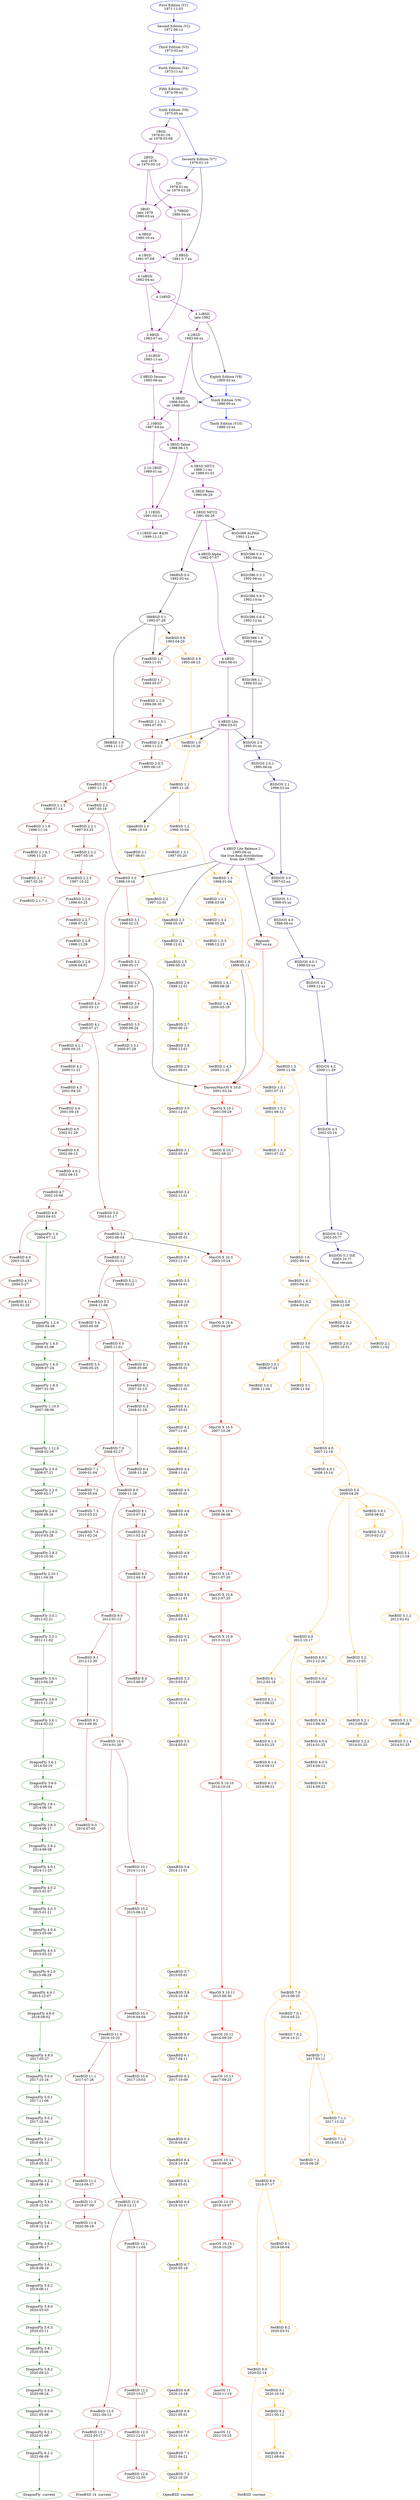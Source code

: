 # Copyright (c) 2022
#   zmbsdtree <arales.p@gmail.com>
#
digraph unix_bsd_tree {
  rankdir=TB
  node [shape=oval]

  subgraph att_unix{
    node [
      color = blue
    ];
    edge [
      color = blue
    ];
    v1   [label="First Edition (V1)\n1971-11-03"]
    v2   [label="Second Edition (V2)\n1972-06-12"]
    v3   [label="Third Edition (V3)\n1973-02-xx"]
    v4   [label="Forth Edition (V4)\n1973-11-xx"]
    v5   [label="Fifth Edition (V5)\n1974-06-xx"]
    v6   [label="Sixth Edition (V6)\n1975-05-xx"]
    v7   [label="Seventh Edition (V7)\n1979-01-10"]
    v8   [label="Eighth Edition (V8)\n1985-02-xx"]
    v9   [label="Ninth Edition (V9)\n1986-09-xx"]
    v10  [label="Tenth Edition (V10)\n1989-10-xx"]

    v1 -> v2 -> v3 -> v4 -> v5 -> v6 -> v7
    v8 -> v9 -> v10
  }

  subgraph Berkeley_Software_Distribution{
    node [
      color = webpurple
    ];
    edge [
      color = webpurple
    ];

    _1BSD              [label="1BSD\n1978-01-16\nor 1978-03-09"]
    _2BSD              [label="2BSD\n mid 1978\nor 1979-05-10"]
    _2_79BSD           [label="2.79BSD\n1980-04-xx"]
    _2_8BSD            [label="2.8BSD\n1981-0 7-xx"]
 #  _2_8_1BSD         [label="2.8.1BSD\n1982-01-xx"]
    _2_9BSD            [label="2.9BSD\n1983-07-xx"]
    _2_9_1BSD          [label="2.91BSD\n1983-11-xx"]
    _2_9BSD_Seismo     [label="2.9BSD-Seismo\n1985-08-xx"]
    _2_10BSD           [label="2.10BSD\n1987-04-xx"]
    _2_10_1BSD         [label="2.10.1BSD\n1989-01-xx"]
    _2_11BSD           [label="2.11BSD\n1991-03-14"]
    _2_11BSDrev430     [label="2.11BSD rev #430\n1999-12-13"]
    _32v               [label="32v\n1978-01-xx\nor 1979-03-26"]
    _3BSD              [label="3BSD\nlate 1979\n1980-03-xx"]
    _4_0BSD            [label="4.0BSD\n1980-10-xx"]
    _4_1BSD            [label="4.1BSD\n1981-07-08"]
    _4_1aBSD           [label="4.1aBSD\n1982-04-xx"]
    _4_1bBSD           [label="4.1bBSD"]
    _4_1cBSD           [label="4.1cBSD\nlate 1982"]
    _4_2BSD            [label="4.2BSD\n1983-09-xx"]
    _4_3BSD            [label="4.3BSD\n1986-04-05\nor 1986-06-xx"]
    _4_3BSDTa          [label="4.3BSD Tahoe\n1988-06-15"]
    _4_3BSD_NET1       [label="4.3BSD NET/1\n1988-11-xx\nor 1989-01-01"]
    _4_3BSD_Reno       [label="4.3BSD Reno\n1990-06-29"]
    _4_3BSD_NET2       [label="4.3BSD NET/2\n1991-06-28"]

    _1BSD -> _2BSD -> _2_79BSD -> _2_8BSD -> _2_9BSD -> _2_9_1BSD -> _2_9BSD_Seismo -> _2_10BSD -> _2_10_1BSD -> _2_11BSD -> _2_11BSDrev430
  _2BSD -> _3BSD
  _32v -> _3BSD -> _4_0BSD -> _4_1BSD -> _4_1aBSD -> _4_1bBSD -> _4_1cBSD -> _4_2BSD -> _4_3BSD -> _4_3BSDTa -> _4_3BSD_NET1 -> _4_3BSD_Reno -> _4_3BSD_NET2
  _4_1BSD -> _2_8BSD
  _4_1aBSD -> _2_9BSD
  _4_3BSD -> _2_10BSD
  _2_10BSD -> _4_3BSDTa
  _4_3BSDTa -> _2_11BSD
  _4_3BSD_NET2 -> _4_4BSDA -> _4_4BSD -> _4_4BSDLite -> _4_4BSDLiteR2
  }
  
  subgraph NetBSD_tree {
    node [
      color = orange
    ];
    edge [
      color = orange
    ];

    NetBSD_0_8         [label="NetBSD 0.8\n1993-04-20"]
    NetBSD_0_9         [label="NetBSD 0.9\n1993-08-23"]
    NetBSD_1_0         [label="NetBSD 1.0\n1994-10-26"]
    NetBSD_1_1	       [label="NetBSD 1.1\n1995-11-26"]
    NetBSD_1_2	       [label="NetBSD 1.2\n1996-10-04"]
    NetBSD_1_2_1	     [label="NetBSD 1.2.1\n1997-05-20"]
    NetBSD_1_3	       [label="NetBSD 1.3\n1998-01-04"]
    NetBSD_1_3_1	     [label="NetBSD 1.3.1\n1998-03-09"]
    NetBSD_1_3_2	     [label="NetBSD 1.3.2\n1998-05-29"]
    NetBSD_1_3_3	     [label="NetBSD 1.3.3\n1998-12-23"]
    NetBSD_1_4	       [label="NetBSD 1.4\n1999-05-12"]
    NetBSD_1_4_1	     [label="NetBSD 1.4.1\n1999-08-26"]
    NetBSD_1_4_2	     [label="NetBSD 1.4.2\n2000-03-19"]
    NetBSD_1_4_3	     [label="NetBSD 1.4.3\n2000-11-25"]
    NetBSD_1_5	       [label="NetBSD 1.5\n2000-12-06"]
    NetBSD_1_5_1	     [label="NetBSD 1.5.1\n2001-07-11"]
    NetBSD_1_5_2	     [label="NetBSD 1.5.2\n2001-09-13"]
    NetBSD_1_5_3	     [label="NetBSD 1.5.3\n2001-07-22"]
    NetBSD_1_6	       [label="NetBSD 1.6\n2002-09-14"]
    NetBSD_1_6_1	     [label="NetBSD 1.6.1\n2003-04-21"]
    NetBSD_1_6_2	     [label="NetBSD 1.6.2\n2004-03-01"]
    NetBSD_2_0  	     [label="NetBSD 2.0\n2004-12-09"]
    NetBSD_2_0_2	     [label="NetBSD 2.0.2\n2005-04-14"]
    NetBSD_2_0_3	     [label="NetBSD 2.0.3\n2005-10-31"]
    NetBSD_2_1	       [label="NetBSD 2.1\n2005-11-02"]
    NetBSD_3_0	       [label="NetBSD 3.0\n2005-11-02"]
    NetBSD_3_0_1	     [label="NetBSD 3.0.1\n2006-07-24"]
    NetBSD_3_0_2	     [label="NetBSD 3.0.2\n2006-11-04"]
    NetBSD_3_1	       [label="NetBSD 3.1\n2006-11-04"]
    NetBSD_4_0	       [label="NetBSD 4.0\n2007-12-19"]
    NetBSD_4_0_1	     [label="NetBSD 4.0.1\n2008-10-14"]
    NetBSD_5_0	       [label="NetBSD 5.0\n2009-04-29"]
    NetBSD_5_0_1	     [label="NetBSD 5.0.1\n2009-08-02"]
    NetBSD_5_0_2	     [label="NetBSD 5.0.2\n2010-02-12"]
    NetBSD_5_1	       [label="NetBSD 5.1\n2010-11-19"]
    NetBSD_5_1_2	     [label="NetBSD 5.1.2\n2012-02-02"]
    NetBSD_6_0	       [label="NetBSD 6.0\n2012-10-17"]
    NetBSD_5_2	       [label="NetBSD 5.2\n2012-12-03"]   
    NetBSD_6_0_1	     [label="NetBSD 6.0.1\n2012-12-26"]
    NetBSD_6_0_2	     [label="NetBSD 6.0.2\n2013-05-18"]
    NetBSD_6_1	       [label="NetBSD 6.1\n2012-03-18"]
    NetBSD_6_1_1	     [label="NetBSD 6.1.1\n2013-08-22"]
    NetBSD_5_1_3	     [label="NetBSD 5.1.3\n2013-09-29"]
    NetBSD_5_2_1	     [label="NetBSD 5.2.1\n2013-09-29"]
    NetBSD_6_0_3	     [label="NetBSD 6.0.3\n2013-09-30"]
    NetBSD_6_1_2	     [label="NetBSD 6.1.1\n2013-09-30"]
    NetBSD_5_1_4	     [label="NetBSD 5.1.4\n2014-01-25"]
    NetBSD_5_2_2	     [label="NetBSD 5.2.2\n2014-01-25"]
    NetBSD_6_0_4	     [label="NetBSD 6.0.4\n2014-01-25"]
    NetBSD_6_1_3	     [label="NetBSD 6.1.3\n2014-01-25"]
    NetBSD_6_0_5	     [label="NetBSD 6.0.5\n2014-04-12"]
    NetBSD_6_1_4	     [label="NetBSD 6.1.4\n2014-04-12"]
    NetBSD_6_0_6	     [label="NetBSD 6.0.6\n2014-09-22"]
    NetBSD_6_1_5	     [label="NetBSD 6.1.5\n2014-09-22"]
    NetBSD_7_0	       [label="NetBSD 7.0\n2015-09-25"]
    NetBSD_7_0_1	     [label="NetBSD 7.0.1\n2016-05-22"]
    NetBSD_7_0_2	     [label="NetBSD 7.0.2\n2016-10-21"]
    NetBSD_7_1	       [label="NetBSD 7.1\n2017-03-11"]
    NetBSD_7_1_1	     [label="NetBSD 7.1.1\n2017-12-22"]
    NetBSD_7_1_2	     [label="NetBSD 7.1.2\n2018-03-15"]
    NetBSD_8_0	       [label="NetBSD 8.0\n2018-07-17"]
    NetBSD_7_2	       [label="NetBSD 7.2\n2018-08-29"]
    NetBSD_8_1	       [label="NetBSD 8.1\n2019-06-04"]
    NetBSD_9_0	       [label="NetBSD 9.0\n2020-02-14"]
    NetBSD_8_2	       [label="NetBSD 8.2\n2020-03-31"]
    NetBSD_9_1	       [label="NetBSD 9.1\n2020-10-18"]
    NetBSD_9_2	       [label="NetBSD 9.2\n2021-05-12"]
    NetBSD_9_3	       [label="NetBSD 9.3\n2022-08-04"]

    NetBSD_current     [label="NetBSD -current"]

    NetBSD_0_8 -> NetBSD_0_9 -> NetBSD_1_0 -> NetBSD_1_1 -> NetBSD_1_2 -> NetBSD_1_2_1
    NetBSD_1_2 -> NetBSD_1_3 -> NetBSD_1_3_1 -> NetBSD_1_3_2 -> NetBSD_1_3_3
    NetBSD_1_3 -> NetBSD_1_4 -> NetBSD_1_4_1 -> NetBSD_1_4_2 -> NetBSD_1_4_3
    NetBSD_1_4 -> NetBSD_1_5
    NetBSD_1_5 -> NetBSD_1_5_1 -> NetBSD_1_5_2 -> NetBSD_1_5_3
    NetBSD_1_5 -> NetBSD_1_6 -> NetBSD_2_0
    NetBSD_1_6 -> NetBSD_1_6_1 -> NetBSD_1_6_2
    NetBSD_2_0 -> NetBSD_2_0_2 -> NetBSD_2_0_3
    NetBSD_2_0 -> NetBSD_2_1
    NetBSD_2_0 -> NetBSD_3_0 -> NetBSD_3_0_1 -> NetBSD_3_0_2
    NetBSD_3_0 -> NetBSD_4_0 -> NetBSD_5_0 -> NetBSD_6_0 -> NetBSD_7_0 -> NetBSD_8_0
    NetBSD_3_0 -> NetBSD_3_1
    NetBSD_4_0 -> NetBSD_4_0_1
    NetBSD_5_0 -> NetBSD_5_0_1 -> NetBSD_5_0_2
    NetBSD_5_0 -> NetBSD_5_1 -> NetBSD_5_1_2 -> NetBSD_5_1_3 -> NetBSD_5_1_4
    NetBSD_5_0 -> NetBSD_5_2 -> NetBSD_5_2_1 -> NetBSD_5_2_2
    NetBSD_6_0 -> NetBSD_6_0_1 -> NetBSD_6_0_2 -> NetBSD_6_0_3 -> NetBSD_6_0_4 ->	 NetBSD_6_0_5 -> NetBSD_6_0_6
    NetBSD_6_0 -> NetBSD_6_1 -> NetBSD_6_1_1 -> NetBSD_6_1_2 -> NetBSD_6_1_3 -> NetBSD_6_1_4 -> NetBSD_6_1_5
    NetBSD_7_0 -> NetBSD_7_0_1 -> NetBSD_7_0_2
    NetBSD_7_0 -> NetBSD_7_1 -> NetBSD_7_2
    NetBSD_7_1 -> NetBSD_7_1_1 -> NetBSD_7_1_2
    NetBSD_8_0 -> NetBSD_8_1 -> NetBSD_8_2
    NetBSD_9_0 -> NetBSD_9_1 -> NetBSD_9_2 -> NetBSD_9_3
    NetBSD_8_0 -> NetBSD_9_0 -> NetBSD_current
  }

  subgraph FreeBSD_tree {
    node [
      color = brown
    ];
    edge [
      color = brown
    ];

    FreeBSD_1_0        [label="FreeBSD 1.0\n1993-11-01"]
#   FreeBSD_1_0_2      [label="FreeBSD 1.0.2\n1993-11-14"]
    FreeBSD_1_1        [label="FreeBSD 1.1\n1994-05-07"]
    FreeBSD_1_1_5      [label="FreeBSD 1.1.5\n1994-06-30"]
    FreeBSD_1_1_5_1    [label="FreeBSD 1.1.5.1\n1994-07-05"]
    FreeBSD_2_0        [label="FreeBSD 2.0\n1994-11-23"]
    FreeBSD_2_0_5      [label="FreeBSD 2.0.5\n1995-06-10"]
    FreeBSD_2_1	       [label="FreeBSD 2.1\n1995-11-19"]
    FreeBSD_2_1_5	     [label="FreeBSD 2.1.5\n1996-07-14"]
    FreeBSD_2_1_6	     [label="FreeBSD 2.1.6\n1996-11-16"]
    FreeBSD_2_1_6_1    [label="FreeBSD 2.1.6.1\n1996-11-25"]
    FreeBSD_2_1_7	     [label="FreeBSD 2.1.7\n1997-02-20"]
    FreeBSD_2_1_7_1    [label="FreeBSD 2.1.7.1"]
    FreeBSD_2_2	       [label="FreeBSD 2.2\n1997-03-16"]
    FreeBSD_2_2_1	     [label="FreeBSD 2.2.1\n1997-03-25"]
    FreeBSD_2_2_2	     [label="FreeBSD 2.2.2\n1997-05-16"]
    FreeBSD_2_2_5	     [label="FreeBSD 2.2.5\n1997-10-22"]
    FreeBSD_2_2_6	     [label="FreeBSD 2.2.6\n1998-03-25"]
    FreeBSD_2_2_7	     [label="FreeBSD 2.2.7\n1998-07-22"]
    FreeBSD_3_0	       [label="FreeBSD 3.0\n1998-10-16"]
    FreeBSD_2_2_8	     [label="FreeBSD 2.2.8\n1998-11-29"]
    FreeBSD_3_1	       [label="FreeBSD 3.1\n1999-02-15"]
    FreeBSD_3_2	       [label="FreeBSD 3.2\n1999-05-17"]
    FreeBSD_3_3	       [label="FreeBSD 3.3\n1999-09-17"]
    FreeBSD_3_4	       [label="FreeBSD 3.4\n1999-12-20"]
    FreeBSD_4_0	       [label="FreeBSD 4.0\n2000-03-13"]
    FreeBSD_3_5	       [label="FreeBSD 3.5\n2000-06-24"]
    FreeBSD_4_1	       [label="FreeBSD 4.1\n2000-07-27"]
    FreeBSD_3_5_1	     [label="FreeBSD 3.5.1\n2000-07-28"]
    FreeBSD_4_1_1	     [label="FreeBSD 4.1.1\n2000-09-25"]
    FreeBSD_4_2	       [label="FreeBSD 4.2\n2000-11-21"]
    FreeBSD_4_3	       [label="FreeBSD 4.3\n2001-04-20"]
    FreeBSD_4_4	       [label="FreeBSD 4.4\n2001-09-18"]
    FreeBSD_4_5	       [label="FreeBSD 4.5\n2002-01-29"]
    FreeBSD_4_6	       [label="FreeBSD 4.6\n2002-06-15"]
    FreeBSD_4_6_2	     [label="FreeBSD 4.6.2\n2002-08-15"]
    FreeBSD_4_7	       [label="FreeBSD 4.7\n2002-10-08"]
    FreeBSD_5_0	       [label="FreeBSD 5.0\n2003-01-17"]
    FreeBSD_4_8	       [label="FreeBSD 4.8\n2003-04-03"]
    FreeBSD_5_1	       [label="FreeBSD 5.1\n2003-06-04"]
    FreeBSD_4_9	       [label="FreeBSD 4.9\n2003-10-28"]
    FreeBSD_5_2	       [label="FreeBSD 5.2\n2004-01-12"]
    FreeBSD_5_2_1	     [label="FreeBSD 5.2.1\n2004-02-22"]
    FreeBSD_4_10	     [label="FreeBSD 4.10\n2004-5-27"]
    FreeBSD_5_3	       [label="FreeBSD 5.3\n2004-11-06"]
    FreeBSD_4_11	     [label="FreeBSD 4.11\n2005-01-25"]
    FreeBSD_5_4	       [label="FreeBSD 5.4\n2005-05-09"]
    FreeBSD_6_0	       [label="FreeBSD 6.0\n2005-11-01"]
    FreeBSD_2_2_9	     [label="FreeBSD 2.2.9\n2006-04-01"]
    FreeBSD_6_1	       [label="FreeBSD 6.1\n2006-05-08"]
    FreeBSD_5_5	       [label="FreeBSD 5.5\n2006-05-25"]
    FreeBSD_6_2	       [label="FreeBSD 6.2\n2007-01-15"]
    FreeBSD_6_3	       [label="FreeBSD 6.3\n2008-01-18"]
    FreeBSD_7_0	       [label="FreeBSD 7.0\n2008-02-27"]
    FreeBSD_6_4	       [label="FreeBSD 6.4\n2008-11-28"]
    FreeBSD_7_1	       [label="FreeBSD 7.1\n2009-01-04"]    
    FreeBSD_7_2	       [label="FreeBSD 7.2\n2009-05-04"]
    FreeBSD_8_0	       [label="FreeBSD 8.0\n2009-11-26"]
    FreeBSD_7_3	       [label="FreeBSD 7.3\n2010-03-23"]
    FreeBSD_8_1	       [label="FreeBSD 8.1\n2010-07-24"]
    FreeBSD_7_4	       [label="FreeBSD 7.4\n2011-02-24"]
    FreeBSD_8_2	       [label="FreeBSD 8.2\n2011-02-24"]
    FreeBSD_9_0	       [label="FreeBSD 9.0\n2012-01-12"]
    FreeBSD_9_1	       [label="FreeBSD 9.1\n2012-12-30"]
    FreeBSD_8_3	       [label="FreeBSD 8.3\n2012-04-18"]
    FreeBSD_8_4	       [label="FreeBSD 8.4\n2013-06-07"]
    FreeBSD_9_2	       [label="FreeBSD 9.2\n2013-09-30"]
    FreeBSD_10_0	     [label="FreeBSD 10.0\n2014-01-20"]
    FreeBSD_9_3	       [label="FreeBSD 9.3\n2014-07-05"]
    FreeBSD_10_1	     [label="FreeBSD 10.1\n2014-11-14"]
    FreeBSD_10_2	     [label="FreeBSD 10.2\n2015-08-13"]
    FreeBSD_10_3	     [label="FreeBSD 10.3\n2016-04-04"]
    FreeBSD_11_0	     [label="FreeBSD 11.0\n2016-10-10"]
    FreeBSD_11_1	     [label="FreeBSD 11.1\n2017-07-26"]
    FreeBSD_10_4	     [label="FreeBSD 10.4\n2017-10-03"]
    FreeBSD_11_2	     [label="FreeBSD 11.2\n2018-06-27"]
    FreeBSD_12_0	     [label="FreeBSD 12.0\n2018-12-11"]
    FreeBSD_11_3	     [label="FreeBSD 11.3\n2019-07-09"]
    FreeBSD_12_1	     [label="FreeBSD 12.1\n2019-11-04"]
    FreeBSD_11_4	     [label="FreeBSD 11.4\n2020-06-16"]
    FreeBSD_12_2	     [label="FreeBSD 12.2\n2020-10-27"]
    FreeBSD_13_0	     [label="FreeBSD 13.0\n2021-04-13"]
    FreeBSD_12_3	     [label="FreeBSD 12.3\n2021-12-01"]
    FreeBSD_13_1	     [label="FreeBSD 13.1\n2022-05-17"]
    FreeBSD_12_4	     [label="FreeBSD 12.4\n2022-12-05"]

    FreeBSD_current    [label="FreeBSD 14 -current"]

    FreeBSD_1_0 -> FreeBSD_1_1 -> FreeBSD_1_1_5 -> FreeBSD_1_1_5_1 -> FreeBSD_2_0 -> FreeBSD_2_0_5 -> FreeBSD_2_1
    FreeBSD_2_1 -> FreeBSD_2_1_5 -> FreeBSD_2_1_6 -> FreeBSD_2_1_6_1 -> FreeBSD_2_1_7 -> FreeBSD_2_1_7_1
    FreeBSD_2_1 -> FreeBSD_2_2
    FreeBSD_2_2 -> FreeBSD_2_2_1 -> FreeBSD_2_2_2 -> FreeBSD_2_2_5 -> FreeBSD_2_2_6 -> FreeBSD_2_2_7 -> FreeBSD_2_2_8 -> FreeBSD_2_2_9
    FreeBSD_2_2 -> FreeBSD_3_0 -> FreeBSD_3_1 -> FreeBSD_3_2 -> FreeBSD_3_3 -> FreeBSD_3_4 -> FreeBSD_3_5 -> FreeBSD_3_5_1
    FreeBSD_3_0 -> FreeBSD_4_0 -> FreeBSD_4_1 -> FreeBSD_4_1_1 -> FreeBSD_4_2
    FreeBSD_4_2 -> FreeBSD_4_3 ->FreeBSD_4_4 -> FreeBSD_4_5 -> FreeBSD_4_6 -> FreeBSD_4_6_2 -> FreeBSD_4_7 -> FreeBSD_4_8 -> FreeBSD_4_9 -> FreeBSD_4_10 -> FreeBSD_4_11
    FreeBSD_4_1 -> FreeBSD_5_0 -> FreeBSD_5_1 -> FreeBSD_5_2 -> FreeBSD_5_2_1
    FreeBSD_5_2 -> FreeBSD_5_3 -> FreeBSD_5_4 -> FreeBSD_5_5
    FreeBSD_5_3 -> FreeBSD_6_0 -> FreeBSD_6_1 -> FreeBSD_6_2 -> FreeBSD_6_3 -> FreeBSD_6_4
    FreeBSD_6_0 -> FreeBSD_7_0 -> FreeBSD_8_0 -> FreeBSD_9_0
    FreeBSD_7_0 -> FreeBSD_7_1 -> FreeBSD_7_2 -> FreeBSD_7_3 -> FreeBSD_7_4
    FreeBSD_8_0 -> FreeBSD_8_1 -> FreeBSD_8_2 -> FreeBSD_8_3 -> FreeBSD_8_4
    FreeBSD_9_0 -> FreeBSD_9_1
    FreeBSD_9_1 -> FreeBSD_9_2 -> FreeBSD_9_3
    FreeBSD_9_0 -> FreeBSD_10_0 -> FreeBSD_10_1 -> FreeBSD_10_2 -> FreeBSD_10_3 -> FreeBSD_10_4
    FreeBSD_10_0 -> FreeBSD_11_0 -> FreeBSD_11_1 -> FreeBSD_11_2 -> FreeBSD_11_3 -> FreeBSD_11_4
    FreeBSD_11_0 -> FreeBSD_12_0 -> FreeBSD_13_0 -> FreeBSD_13_1 -> FreeBSD_current
    FreeBSD_12_0 -> FreeBSD_12_1 -> FreeBSD_12_2 -> FreeBSD_12_3 -> FreeBSD_12_4
  }

  subgraph OpenBSD_tree {
    node [
      color = yellow3
    ];
    edge [
      color = yellow3
    ];

    OpenBSD_2_0	      [label="OpenBSD 2.0\n1996-10-18"]
    OpenBSD_2_1	      [label="OpenBSD 2.1\n1997-06-01"]
    OpenBSD_2_2	      [label="OpenBSD 2.2\n1997-12-01"]
    OpenBSD_2_3	      [label="OpenBSD 2.3\n1998-05-19"]
    OpenBSD_2_4	      [label="OpenBSD 2.4\n1998-12-01"]
    OpenBSD_2_5	      [label="OpenBSD 2.5\n1999-05-19"]
    OpenBSD_2_6	      [label="OpenBSD 2.6\n1999-12-01"]
    OpenBSD_2_7	      [label="OpenBSD 2.7\n2000-06-15"]
    OpenBSD_2_8	      [label="OpenBSD 2.8\n2000-12-01"]
    OpenBSD_2_9	      [label="OpenBSD 2.9\n2001-06-01"]
    OpenBSD_3_0	      [label="OpenBSD 3.0\n2001-12-01"]
    OpenBSD_3_1	      [label="OpenBSD 3.1\n2002-05-19"] 
    OpenBSD_3_2	      [label="OpenBSD 3.2\n2002-11-01"]
    OpenBSD_3_3	      [label="OpenBSD 3.3\n2003-05-01"]
    OpenBSD_3_4	      [label="OpenBSD 3.4\n2003-11-01"]
    OpenBSD_3_5	      [label="OpenBSD 3.5\n2004-04-01"]
    OpenBSD_3_6	      [label="OpenBSD 3.6\n2004-10-29"]
    OpenBSD_3_7	      [label="OpenBSD 3.7\n2004-05-19"]
    OpenBSD_3_8	      [label="OpenBSD 3.8\n2005-11-01"]
    OpenBSD_3_9	      [label="OpenBSD 3.9\n2006-05-01"]
    OpenBSD_4_0	      [label="OpenBSD 4.0\n2006-11-01"]
    OpenBSD_4_1	      [label="OpenBSD 4.1\n2007-05-01"]
    OpenBSD_4_2	      [label="OpenBSD 4.2\n2007-11-01"]
    OpenBSD_4_3	      [label="OpenBSD 4.2\n2008-05-01"]
    OpenBSD_4_4	      [label="OpenBSD 4.4\n2008-11-01"]
    OpenBSD_4_5	      [label="OpenBSD 4.5\n2008-05-01"]
    OpenBSD_4_6	      [label="OpenBSD 4.6\n2009-10-18"]
    OpenBSD_4_7	      [label="OpenBSD 4.7\n2010-05-19"]
    OpenBSD_4_8	      [label="OpenBSD 4.8\n2010-11-01"]
    OpenBSD_4_9	      [label="OpenBSD 4.8\n2011-05-01"]
    OpenBSD_5_0	      [label="OpenBSD 5.0\n2011-11-01"]
    OpenBSD_5_1	      [label="OpenBSD 5.1\n2012-05-01"]
    OpenBSD_5_2	      [label="OpenBSD 5.2\n2012-11-01"]
    OpenBSD_5_3	      [label="OpenBSD 5.3\n2013-05-01"]
    OpenBSD_5_4	      [label="OpenBSD 5.4\n2013-11-01"]
    OpenBSD_5_5	      [label="OpenBSD 5.5\n2014-05-01"]
    OpenBSD_5_6	      [label="OpenBSD 5.6\n2014-11-01"]
    OpenBSD_5_7	      [label="OpenBSD 5.7\n2015-05-01"]
    OpenBSD_5_8	      [label="OpenBSD 5.8\n2015-10-18"]
    OpenBSD_5_9	      [label="OpenBSD 5.9\n2016-03-29"]
    OpenBSD_6_0	      [label="OpenBSD 6.0\n2016-09-01"]
    OpenBSD_6_1	      [label="OpenBSD 6.1\n2017-04-11"]
    OpenBSD_6_2	      [label="OpenBSD 6.2\n2017-10-09"]
    OpenBSD_6_3	      [label="OpenBSD 6.3\n2018-04-02"]
    OpenBSD_6_4	      [label="OpenBSD 6.4\n2018-10-18"]
    OpenBSD_6_5	      [label="OpenBSD 6.5\n2019-05-01"]
    OpenBSD_6_6	      [label="OpenBSD 6.6\n2019-10-17"]
    OpenBSD_6_7	      [label="OpenBSD 6.7\n2020-05-19"]
    OpenBSD_6_8	      [label="OpenBSD 6.8\n2020-10-18"]
    OpenBSD_6_9	      [label="OpenBSD 6.9\n2021-05-01"]
    OpenBSD_7_0	      [label="OpenBSD 7.0\n2021-10-14"]
    OpenBSD_7_1	      [label="OpenBSD 7.1\n2022-04-21"]
    OpenBSD_7_2	      [label="OpenBSD 7.2\n2022-10-20"]

    OpenBSD_current   [label="OpenBSD -current"]

    OpenBSD_2_0 -> OpenBSD_2_1 -> OpenBSD_2_2 -> OpenBSD_2_3
    OpenBSD_2_3 -> OpenBSD_2_4 -> OpenBSD_2_5 -> OpenBSD_2_6 -> OpenBSD_2_7 -> OpenBSD_2_8
    OpenBSD_2_8 -> OpenBSD_2_9 -> OpenBSD_3_0 -> OpenBSD_3_1 -> OpenBSD_3_2 -> OpenBSD_3_3 -> OpenBSD_3_4 -> OpenBSD_3_5 -> OpenBSD_3_6 -> OpenBSD_3_7 -> OpenBSD_3_8 -> OpenBSD_3_9 -> OpenBSD_4_0
    OpenBSD_4_0 -> OpenBSD_4_1 -> OpenBSD_4_2 -> OpenBSD_4_3 -> OpenBSD_4_4 -> OpenBSD_4_5 -> OpenBSD_4_6 -> OpenBSD_4_7 -> OpenBSD_4_8 -> OpenBSD_4_9 -> OpenBSD_5_0 -> OpenBSD_5_1 -> OpenBSD_5_2
    OpenBSD_5_2 -> OpenBSD_5_3 -> OpenBSD_5_4 -> OpenBSD_5_5 -> OpenBSD_5_6 -> OpenBSD_5_7 -> OpenBSD_5_8 -> OpenBSD_5_9 -> OpenBSD_6_0
    OpenBSD_6_0 -> OpenBSD_6_1 -> OpenBSD_6_2 -> OpenBSD_6_3 -> OpenBSD_6_4
    OpenBSD_6_4 -> OpenBSD_6_5 -> OpenBSD_6_6 -> OpenBSD_6_7 -> OpenBSD_6_8 -> OpenBSD_6_9 -> OpenBSD_7_0 -> OpenBSD_7_1 -> OpenBSD_7_2 -> OpenBSD_current
  
  }


  subgraph DragonFly_BSD_tree {
    node [
      color = forestgreen
    ];
    edge [
      color = forestgreen
    ];

    DragonFly_1_0	     [label="DragonFly 1.0\n2004-07-12"]
    DragonFly_1_2_0    [label="DragonFly 1.2.0\n2005-04-08"]
    DragonFly_1_4_0    [label="DragonFly 1.4.0\n2006-01-08"]
    DragonFly_1_6_0    [label="DragonFly 1.6.0\n2006-07-24"]
    DragonFly_1_8_0    [label="DragonFly 1.8.0\n2007-01-30"]
    DragonFly_1_10_0   [label="DragonFly 1.10.0\n2007-08-06"]
    DragonFly_1_12_0   [label="DragonFly 1.12.0\n2008-02-26"]
    DragonFly_2_0_0    [label="DragonFly 2.0.0\n2008-07-21"]
    DragonFly_2_2_0    [label="DragonFly 2.2.0\n2009-02-17"] 
    DragonFly_2_4_0    [label="DragonFly 2.4.0\n2009-09-16"]
    DragonFly_2_6_0    [label="DragonFly 2.6.0\n2010-03-28"]
    DragonFly_2_8_2    [label="DragonFly 2.8.2\n2010-10-30"]
    DragonFly_2_10_1   [label="DragonFly 2.10.1\n2011-04-26"]
    DragonFly_3_0_1    [label="DragonFly 3.0.1\n2012-02-21"]
    DragonFly_3_2_1    [label="DragonFly 3.2.1\n2012-11-02"]
    DragonFly_3_4_1    [label="DragonFly 3.4.1\n2013-04-29"]
    DragonFly_3_6_0    [label="DragonFly 3.6.0\n2013-11-25"]
    DragonFly_3_6_1    [label="DragonFly 3.6.1\n2014-02-22"]
    DragonFly_3_6_2    [label="DragonFly 3.6.2\n2014-04-10"]
    DragonFly_3_8_0    [label="DragonFly 3.8.0\n2014-06-04"]
    DragonFly_3_8_1    [label="DragonFly 3.8.1\n2014-06-16"]
    DragonFly_3_6_3    [label="DragonFly 3.6.3\n2014-06-17"]
    DragonFly_3_8_2    [label="DragonFly 3.8.2\n2014-08-08"]
    DragonFly_4_0_1    [label="DragonFly 4.0.1\n2014-11-25"]
    DragonFly_4_0_2    [label="DragonFly 4.0.2\n2015-01-07"]
    DragonFly_4_0_3    [label="DragonFly 4.0.3\n2015-01-21"]
    DragonFly_4_0_4    [label="DragonFly 4.0.4\n2015-03-09"]
    DragonFly_4_0_5    [label="DragonFly 4.0.5\n2015-03-23"]
    DragonFly_4_2_0    [label="DragonFly 4.2.0\n2015-06-29"]
    DragonFly_4_4_1    [label="DragonFly 4.4.1\n2015-12-07"]
    DragonFly_4_6_0    [label="DragonFly 4.6.0\n2016-08-02"]
    DragonFly_4_8_0    [label="DragonFly 4.8.0\n2017-03-27"]
    DragonFly_5_0_0    [label="DragonFly 5.0.0\n2017-10-16"]
    DragonFly_5_0_1    [label="DragonFly 5.0.1\n2017-11-06"]
    DragonFly_5_0_2    [label="DragonFly 5.0.2\n2017-12-04"]
    DragonFly_5_2_0    [label="DragonFly 5.2.0\n2018-04-10"]
    DragonFly_5_2_1    [label="DragonFly 5.2.1\n2018-05-20"]
    DragonFly_5_2_2    [label="DragonFly 5.2.2\n2018-06-18"]
    DragonFly_5_4_0    [label="DragonFly 5.4.0\n2018-12-03"]
    DragonFly_5_4_1    [label="DragonFly 5.4.1\n2018-12-24"]
    DragonFly_5_6_0	   [label="DragonFly 5.6.0\n2019-06-17"]
    DragonFly_5_6_1    [label="DragonFly 5.6.1\n2019-06-19"]
    DragonFly_5_6_2    [label="DragonFly 5.6.2\n2019-08-11"]
    DragonFly_5_8_0    [label="DragonFly 5.8.0\n2020-03-03"]
    DragonFly_5_6_3    [label="DragonFly 5.6.3\n2020-03-11"]
    DragonFly_5_8_1    [label="DragonFly 5.8.1\n2020-05-06"]
    DragonFly_5_8_2    [label="DragonFly 5.8.2\n2020-09-23"]
    DragonFly_5_8_3    [label="DragonFly 5.8.3\n2020-09-24"]
    DragonFly_6_0_0    [label="DragonFly 6.0.0\n2021-05-08"]
    DragonFly_6_2_1    [label="DragonFly 6.2.1\n2022-01-09"]
    DragonFly_6_2_2    [label="DragonFly 6.2.2\n2022-06-09"]

    DragonFly_current  [label="DragonFly -current"]

    DragonFly_1_0 -> DragonFly_1_2_0 -> DragonFly_1_4_0 -> DragonFly_1_6_0
    DragonFly_1_6_0 -> DragonFly_1_8_0 -> DragonFly_1_10_0 -> DragonFly_1_12_0 -> DragonFly_2_0_0 -> DragonFly_2_2_0 -> DragonFly_2_4_0 -> DragonFly_2_6_0
    DragonFly_2_6_0 -> DragonFly_2_8_2 -> DragonFly_2_10_1 -> DragonFly_3_0_1 -> DragonFly_3_2_1
    DragonFly_3_2_1 -> DragonFly_3_4_1 -> DragonFly_3_6_0 -> DragonFly_3_6_1 -> DragonFly_3_6_2 -> DragonFly_3_8_0
    DragonFly_3_8_0 -> DragonFly_3_8_1 -> DragonFly_3_6_3 -> DragonFly_3_8_2 -> DragonFly_4_0_1
    DragonFly_4_0_1 -> DragonFly_4_0_2 -> DragonFly_4_0_3 -> DragonFly_4_0_4 -> DragonFly_4_0_5 -> DragonFly_4_2_0
    DragonFly_4_2_0 -> DragonFly_4_4_1 -> DragonFly_4_6_0 -> DragonFly_4_8_0 -> DragonFly_5_0_0
    DragonFly_5_0_0 ->  DragonFly_5_0_1 ->  DragonFly_5_0_2 -> DragonFly_5_2_0
    DragonFly_5_2_0 -> DragonFly_5_2_1 -> DragonFly_5_2_2
    DragonFly_5_2_2 -> DragonFly_5_4_0 -> DragonFly_5_4_1 -> DragonFly_5_6_0 -> DragonFly_5_6_1 -> DragonFly_5_6_2 -> DragonFly_5_8_0
    DragonFly_5_8_0 -> DragonFly_5_6_3 -> DragonFly_5_8_1 -> DragonFly_5_8_2 -> DragonFly_5_8_3 -> DragonFly_6_0_0 -> DragonFly_6_2_1 -> DragonFly_6_2_2 -> DragonFly_current
  }
  subgraph BSDOS_tree {
    node [
      color = navy
    ];
    edge [
      color = navy
    ];

    BSD_OS_2_0       [label="BSD/OS 2.0\n1995-01-xx"]
    BSD_OS_2_0_1     [label="BSD/OS 2.0.1\n1995-06-xx"]
    BSD_OS_2_1	     [label="BSD/OS 2.1\n1996-01-xx"]
    BSD_OS_3_0	     [label="BSD/OS 3.0\n1997-02-xx"]
    BSD_OS_3_1	     [label="BSD/OS 3.1\n1998-03-xx"]
    BSD_OS_4_0	     [label="BSD/OS 4.0\n1998-08-xx"]
    BSD_OS_4_0_1	   [label="BSD/OS 4.0.1\n1999-03-xx"]
    BSD_OS_4_1	     [label="BSD/OS 4.1\n1999-12-xx"]
    BSD_OS_4_2	     [label="BSD/OS 4.2\n2000-11-29"]
    BSD_OS_4_3	     [label="BSD/OS 4.3\n2002-03-14"]
    BSD_OS_5_0	     [label="BSD/OS 5.0\n2003-05-??"]
    BSD_OS_5_1	     [label="BSD/OS 5.1 ISE\n2003-10-??\nfinal version"]

    BSD_OS_2_0 -> BSD_OS_2_0_1 -> BSD_OS_2_1 -> BSD_OS_3_0 -> BSD_OS_3_1 
    BSD_OS_3_1 -> BSD_OS_4_0 -> BSD_OS_4_0_1 -> BSD_OS_4_1 -> BSD_OS_4_2
    BSD_OS_4_2 -> BSD_OS_4_3 -> BSD_OS_5_0 -> BSD_OS_5_1
  }


  subgraph Apple_com_tree {
    node [
      color = red
    ];
    edge [
      color = red
    ];

    Rhapsody	        [label="Rapsody\n1997-xx-xx"]
    MacOSX_10_0	      [label="Darwin/MacOS X 10.0\n2001-03-24"]
    MacOSX_10_1	      [label="MacOS X 10.1\n2001-09-29"]
    MacOSX_10_2	      [label="MacOS X 10.2\n2002-08-23"]
    MacOSX_10_3	      [label="MacOS X 10.3\n2003-10-24"] 
    MacOSX_10_4	      [label="MacOS X 10.4\n2005-04-29"]
    MacOSX_10_5	      [label="MacOS X 10.5\n2007-10-26"]
    MacOSX_10_6	      [label="MacOS X 10.6\n2009-06-08"]
    MacOSX_10_7	      [label="MacOS X 10.7\n2011-07-20"]
    MacOSX_10_8	      [label="MacOS X 10.8\n2012-07-25"]
    MacOSX_10_9	      [label="MacOS X 10.9\n2013-10-22"]
    MacOSX_10_10	    [label="MacOS X 10.10\n2014-10-16"]
    MacOSX_10_11	    [label="MacOS X 10.11\n2015-09-30"]
    macOS_10_12	      [label="macOS 10.12\n2016-09-20"]
    macOS_10_13	      [label="macOS 10.13\n2017-09-25"]
    macOS_10_14	      [label="macOS 10.14\n2018-09-24"]
    macOS_10_15	      [label="macOS 10.15\n2019-10-07"]
    macOS_10_15_1	    [label="macOS 10.15.1\n2019-10-29"]
    macOS_11	        [label="macOS 11\n2020-11-19"]
    macOS_12	        [label="macOS 12\n2021-10-25"]

    Rhapsody -> MacOSX_10_0
    MacOSX_10_0 -> MacOSX_10_1 -> MacOSX_10_2 -> MacOSX_10_3 -> MacOSX_10_4
    MacOSX_10_4 -> MacOSX_10_5 -> MacOSX_10_6 -> MacOSX_10_7 -> MacOSX_10_8
    MacOSX_10_8 -> MacOSX_10_9 -> MacOSX_10_10 -> MacOSX_10_11
    MacOSX_10_11 -> macOS_10_12 -> macOS_10_13 -> macOS_10_14 -> macOS_10_15 -> macOS_10_15_1 -> macOS_11 -> macOS_12
  }

  {rank = same; v7; _2BSD;}
  {rank = same; v8; _2_9BSD_Seismo;}
  {rank = same; v9; _4_3BSD; } 
  {rank = same; _2_79BSD; _3BSD;}
  {rank = same; _2_8BSD; _4_1BSD;} 
  {rank = same; _2_9BSD; _4_2BSD;}
  {rank = same; _2_10_1BSD; _4_3BSD_NET1;}
  {rank = same; _2_11BSD; _4_3BSD_NET2; }

  BSD386A            [label="BSD/386 ALPHA\n1991-12-xx"]
  _386BSD_0_0        [label="386BSD 0.0\n1992-02-xx"]
  BSD386_0_3_1       [label="BSD/386 0.3.1\n1992-04-xx"]
  BSD386_0_3_3       [label="BSD/386 0.3.3\n1992-06-xx"]
  _386BSD_0_1        [label="386BSD 0.1\n1992-07-28"]
  _4_4BSDA           [label="4.4BSD Alpha\n1992-07-07"]
  BSD386_0_9_3       [label="BSD/386 0.9.3\n1992-10-xx"]
  BSD386_0_9_4       [label="BSD/386 0.9.4\n1992-12-xx"]
  BSD386_1_0         [label="BSD/386 1.0\n1993-03-xx"]
  _4_4BSD            [label="4.4BSD\n1993-06-01"]
 
  {rank = same; BSD386_1_0; NetBSD_0_8}
  {rank = same; _4_4BSD; NetBSD_0_9;}

  BSD386_1_1         [label="BSD/386 1.1\n1994-02-xx"]
  _4_4BSDLite        [label="4.4BSD Lite\n1994-03-01"]
  _386BSD_1_0        [label="386BSD 1.0\n1994-11-12"]
 
  {rank = same; NetBSD_1_0; _386BSD_1_0; FreeBSD_2_0; }
  _4_4BSDLiteR2      [label="4.4BSD Lite Release 2\n1995-06-xx\nthe true final distribution\n from the CSRG"]
 
  {rank = same; FreeBSD_2_1; NetBSD_1_1;}
  {rank = same; NetBSD_1_2; OpenBSD_2_0;}
  {rank = same; FreeBSD_2_1_7; BSD_OS_3_0;}
  {rank = same; FreeBSD_2_2_2; NetBSD_1_2_1;} 
  {rank = same; FreeBSD_2_2_6; NetBSD_1_3_1; BSD_OS_3_1;}
  {rank = same; OpenBSD_2_3; NetBSD_1_3_2;}
  {rank = same; FreeBSD_2_2_8; OpenBSD_2_4; NetBSD_1_3_3;}
  {rank = same; NetBSD_1_4; FreeBSD_3_2; OpenBSD_2_5;}
  {rank = same; FreeBSD_3_3; OpenBSD_2_6; BSD_OS_4_1;}
  {rank = same; FreeBSD_4_0; NetBSD_1_4_2;}
  {rank = same; OpenBSD_2_7; FreeBSD_3_5;}
  {rank = same; FreeBSD_4_2; NetBSD_1_4_3; BSD_OS_4_2;}
  {rank = same; MacOSX_10_0; FreeBSD_4_3;}  
  {rank = same; NetBSD_1_5_2; FreeBSD_4_4; MacOSX_10_1;}  
  {rank = same; FreeBSD_4_5; BSD_OS_4_3;}  
  {rank = same; OpenBSD_3_1; FreeBSD_4_6;}  
  {rank = same; NetBSD_1_5_3; FreeBSD_4_6; MacOSX_10_2;}  
  {rank = same; FreeBSD_4_8; FreeBSD_5_0;}  
  {rank = same; OpenBSD_3_3; BSD_OS_5_0; FreeBSD_5_1; }
  {rank = same; FreeBSD_4_9; BSD_OS_5_1;}
  {rank = same; FreeBSD_5_2_1; NetBSD_1_6_1; OpenBSD_3_5;}
  {rank = same; OpenBSD_3_6;FreeBSD_5_3; NetBSD_2_0;}
  {rank = same; DragonFly_1_2_0; NetBSD_2_0_2;}
  {rank = same; MacOSX_10_4; FreeBSD_5_4; OpenBSD_3_7} 
  {rank = same; NetBSD_2_0_3; OpenBSD_3_8; FreeBSD_6_0; NetBSD_2_1;}
  {rank = same; OpenBSD_3_9; FreeBSD_6_1; FreeBSD_5_5;}
  {rank = same; NetBSD_3_0_1; DragonFly_1_6_0;}
  {rank = same; OpenBSD_4_0; NetBSD_3_0_2; NetBSD_3_1;}
  {rank = same; FreeBSD_6_2; DragonFly_1_8_0;}
  {rank = same; MacOSX_10_5; OpenBSD_4_2;}
  {rank = same; DragonFly_1_12_0;FreeBSD_7_0;}
  {rank = same; NetBSD_4_0_1; OpenBSD_4_4;FreeBSD_6_4;}
  {rank = same; NetBSD_5_0; OpenBSD_4_5;FreeBSD_7_2;} 
  {rank = same; MacOSX_10_6; NetBSD_5_0_1;DragonFly_2_4_0;} 
  {rank = same; DragonFly_2_8_2;OpenBSD_4_8; NetBSD_5_1;}
  {rank = same; FreeBSD_7_4;FreeBSD_8_2;}
  {rank = same; OpenBSD_4_9; MacOSX_10_7;}
  {rank = same; FreeBSD_9_0; NetBSD_5_1_2; DragonFly_3_0_1;}
  {rank = same; NetBSD_6_0; OpenBSD_5_2; DragonFly_3_2_1;}
  {rank = same; NetBSD_5_2; NetBSD_6_0_1; FreeBSD_9_1;}
  {rank = same; DragonFly_3_4_1; OpenBSD_5_3; NetBSD_6_0_2; NetBSD_6_1; FreeBSD_8_4;}
  {rank = same; NetBSD_5_1_3; NetBSD_5_2_1; FreeBSD_9_2; NetBSD_6_0_3; NetBSD_6_1_2; }
  {rank = same; OpenBSD_5_4; DragonFly_3_6_0;}
  {rank = same; FreeBSD_10_0; NetBSD_5_1_4; NetBSD_5_2_2; NetBSD_6_0_4; NetBSD_6_1_3;}
  {rank = same; DragonFly_3_6_2; NetBSD_6_0_5; NetBSD_6_1_4;}
  {rank = same; DragonFly_3_6_3; FreeBSD_9_3;}
  {rank = same; NetBSD_6_0_6; NetBSD_6_1_5; MacOSX_10_10;}
  {rank = same; OpenBSD_5_6; FreeBSD_10_1; DragonFly_4_0_1; }
  {rank = same; OpenBSD_5_7; DragonFly_4_2_0; }
  {rank = same; NetBSD_7_0; MacOSX_10_11; OpenBSD_5_8; }
  {rank = same; OpenBSD_5_9; FreeBSD_10_3; NetBSD_7_0_1; }
  {rank = same; macOS_10_12; FreeBSD_11_0; NetBSD_7_0_2; }
  {rank = same; NetBSD_7_1; DragonFly_4_8_0; OpenBSD_6_1; }
  {rank = same; macOS_10_13; FreeBSD_10_4; OpenBSD_6_2; DragonFly_5_0_0;}
  {rank = same;  DragonFly_5_0_2; NetBSD_7_1_1; }
  {rank = same;  OpenBSD_6_3; DragonFly_5_2_0; }  
  {rank = same; DragonFly_5_2_2; FreeBSD_11_2; NetBSD_8_0; }
  {rank = same; NetBSD_7_2; macOS_10_14; OpenBSD_6_4; }
  {rank = same; DragonFly_5_4_0; FreeBSD_12_0; }
  {rank = same; NetBSD_8_1; DragonFly_5_6_0;}
  {rank = same; macOS_10_15; OpenBSD_6_6; }
  {rank = same; macOS_10_15_1; FreeBSD_12_1; } 
  {rank = same; DragonFly_5_6_3; NetBSD_8_2; }
  {rank = same; DragonFly_5_8_3; OpenBSD_6_8; NetBSD_9_1; FreeBSD_12_2; macOS_11; }
  {rank = same; FreeBSD_13_0; OpenBSD_6_9; DragonFly_6_0_0; NetBSD_9_2; }
  {rank = same; OpenBSD_7_0; macOS_12; }
  {rank = same; FreeBSD_12_3; DragonFly_6_2_1; FreeBSD_13_1 }
  {rank = same; DragonFly_6_2_2; NetBSD_9_3 }
  {rank = same; OpenBSD_7_2; FreeBSD_12_4 }
  {rank = sink; FreeBSD_current; NetBSD_current; OpenBSD_current; DragonFly_current; }

  _4_1cBSD -> v8
  v6 -> _1BSD 
  v7 -> _2_8BSD
  v7 -> _32v
  _4_2BSD -> v9
  _4_3BSD -> v9
  _4_3BSD_NET2 -> _386BSD_0_0 -> _386BSD_0_1 -> FreeBSD_1_0
  _386BSD_0_1 -> NetBSD_0_8
  _386BSD_0_1 -> _386BSD_1_0
 
  _4_3BSD_NET2 -> BSD386A -> BSD386_0_3_1 -> BSD386_0_3_3 -> BSD386_0_9_3 -> BSD386_0_9_4 -> BSD386_1_0 -> BSD386_1_1 -> BSD_OS_2_0
  NetBSD_0_8 -> FreeBSD_1_0
  _4_4BSDLite -> FreeBSD_2_0
  _4_4BSDLite -> NetBSD_1_0
  _4_4BSDLite -> BSD_OS_2_0
  _4_4BSDLiteR2 -> Rhapsody
  _4_4BSDLiteR2 -> NetBSD_1_3
  _4_4BSDLiteR2 -> OpenBSD_2_3
  _4_4BSDLiteR2 -> BSD_OS_3_0
  _4_4BSDLiteR2 -> FreeBSD_3_0
  NetBSD_1_1 -> OpenBSD_2_0
  FreeBSD_3_2 -> MacOSX_10_0
  NetBSD_1_4 -> MacOSX_10_0
  FreeBSD_5_1 -> MacOSX_10_3
  FreeBSD_4_8 -> DragonFly_1_0
}

